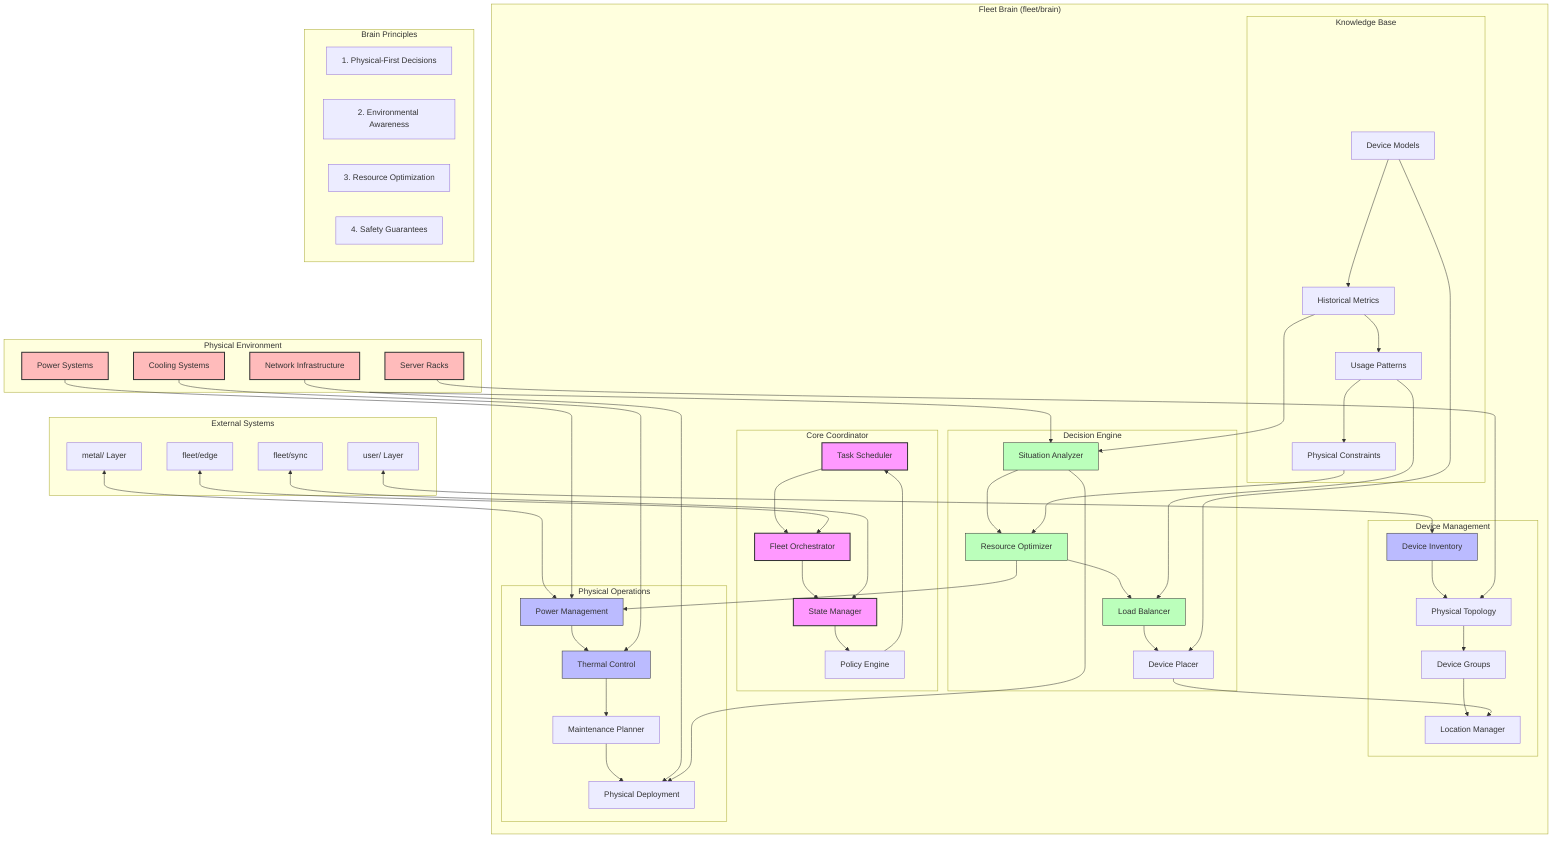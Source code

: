 graph TB
    %% Fleet Brain Overview
    subgraph FleetBrain["Fleet Brain (fleet/brain)"]
        direction TB
        
        %% Core Coordinator
        subgraph Coordinator["Core Coordinator"]
            scheduler["Task Scheduler"]
            orchestrator["Fleet Orchestrator"]
            stateManager["State Manager"]
            policyEngine["Policy Engine"]
            
            scheduler --> orchestrator
            orchestrator --> stateManager
            stateManager --> policyEngine
            policyEngine --> scheduler
        end

        %% Device Management
        subgraph DeviceManager["Device Management"]
            inventory["Device Inventory"]
            topology["Physical Topology"]
            groups["Device Groups"]
            location["Location Manager"]
            
            inventory --> topology
            topology --> groups
            groups --> location
        end

        %% Physical Operations
        subgraph PhysicalOps["Physical Operations"]
            powerMgmt["Power Management"]
            thermalControl["Thermal Control"]
            maintenance["Maintenance Planner"]
            deployment["Physical Deployment"]
            
            powerMgmt --> thermalControl
            thermalControl --> maintenance
            maintenance --> deployment
        end

        %% Decision Engine
        subgraph Decisions["Decision Engine"]
            analyzer["Situation Analyzer"]
            optimizer["Resource Optimizer"]
            loadBalancer["Load Balancer"]
            placer["Device Placer"]
            
            analyzer --> optimizer
            optimizer --> loadBalancer
            loadBalancer --> placer
        end

        %% Knowledge Base
        subgraph Knowledge["Knowledge Base"]
            models["Device Models"]
            metrics["Historical Metrics"]
            patterns["Usage Patterns"]
            constraints["Physical Constraints"]
            
            models --> metrics
            metrics --> patterns
            patterns --> constraints
        end
    end

    %% External Systems
    subgraph ExternalSystems["External Systems"]
        edge["fleet/edge"]
        sync["fleet/sync"]
        metal["metal/ Layer"]
        user["user/ Layer"]
    end

    %% Physical World
    subgraph PhysicalWorld["Physical Environment"]
        racks["Server Racks"]
        power["Power Systems"]
        cooling["Cooling Systems"]
        network["Network Infrastructure"]
    end

    %% Integration Flows
    edge <--> orchestrator
    sync <--> stateManager
    metal <--> powerMgmt
    user <--> inventory

    %% Physical Flows
    racks --> topology
    power --> powerMgmt
    cooling --> thermalControl
    network --> deployment

    %% Decision Flows
    PhysicalWorld --> analyzer
    analyzer --> deployment
    optimizer --> powerMgmt
    placer --> location

    %% Knowledge Flows
    metrics --> analyzer
    constraints --> optimizer
    patterns --> loadBalancer
    models --> placer

    %% Style Definitions
    classDef core fill:#f9f,stroke:#333,stroke-width:2px
    classDef manager fill:#bbf,stroke:#333,stroke-width:1px
    classDef physical fill:#fbb,stroke:#333,stroke-width:2px
    classDef decision fill:#bfb,stroke:#333,stroke-width:1px

    class scheduler,orchestrator,stateManager core
    class inventory,powerMgmt,thermalControl manager
    class racks,power,cooling,network physical
    class analyzer,optimizer,loadBalancer decision

    %% Notes
    subgraph Notes["Brain Principles"]
        note1["1. Physical-First Decisions"]
        note2["2. Environmental Awareness"]
        note3["3. Resource Optimization"]
        note4["4. Safety Guarantees"]
    end